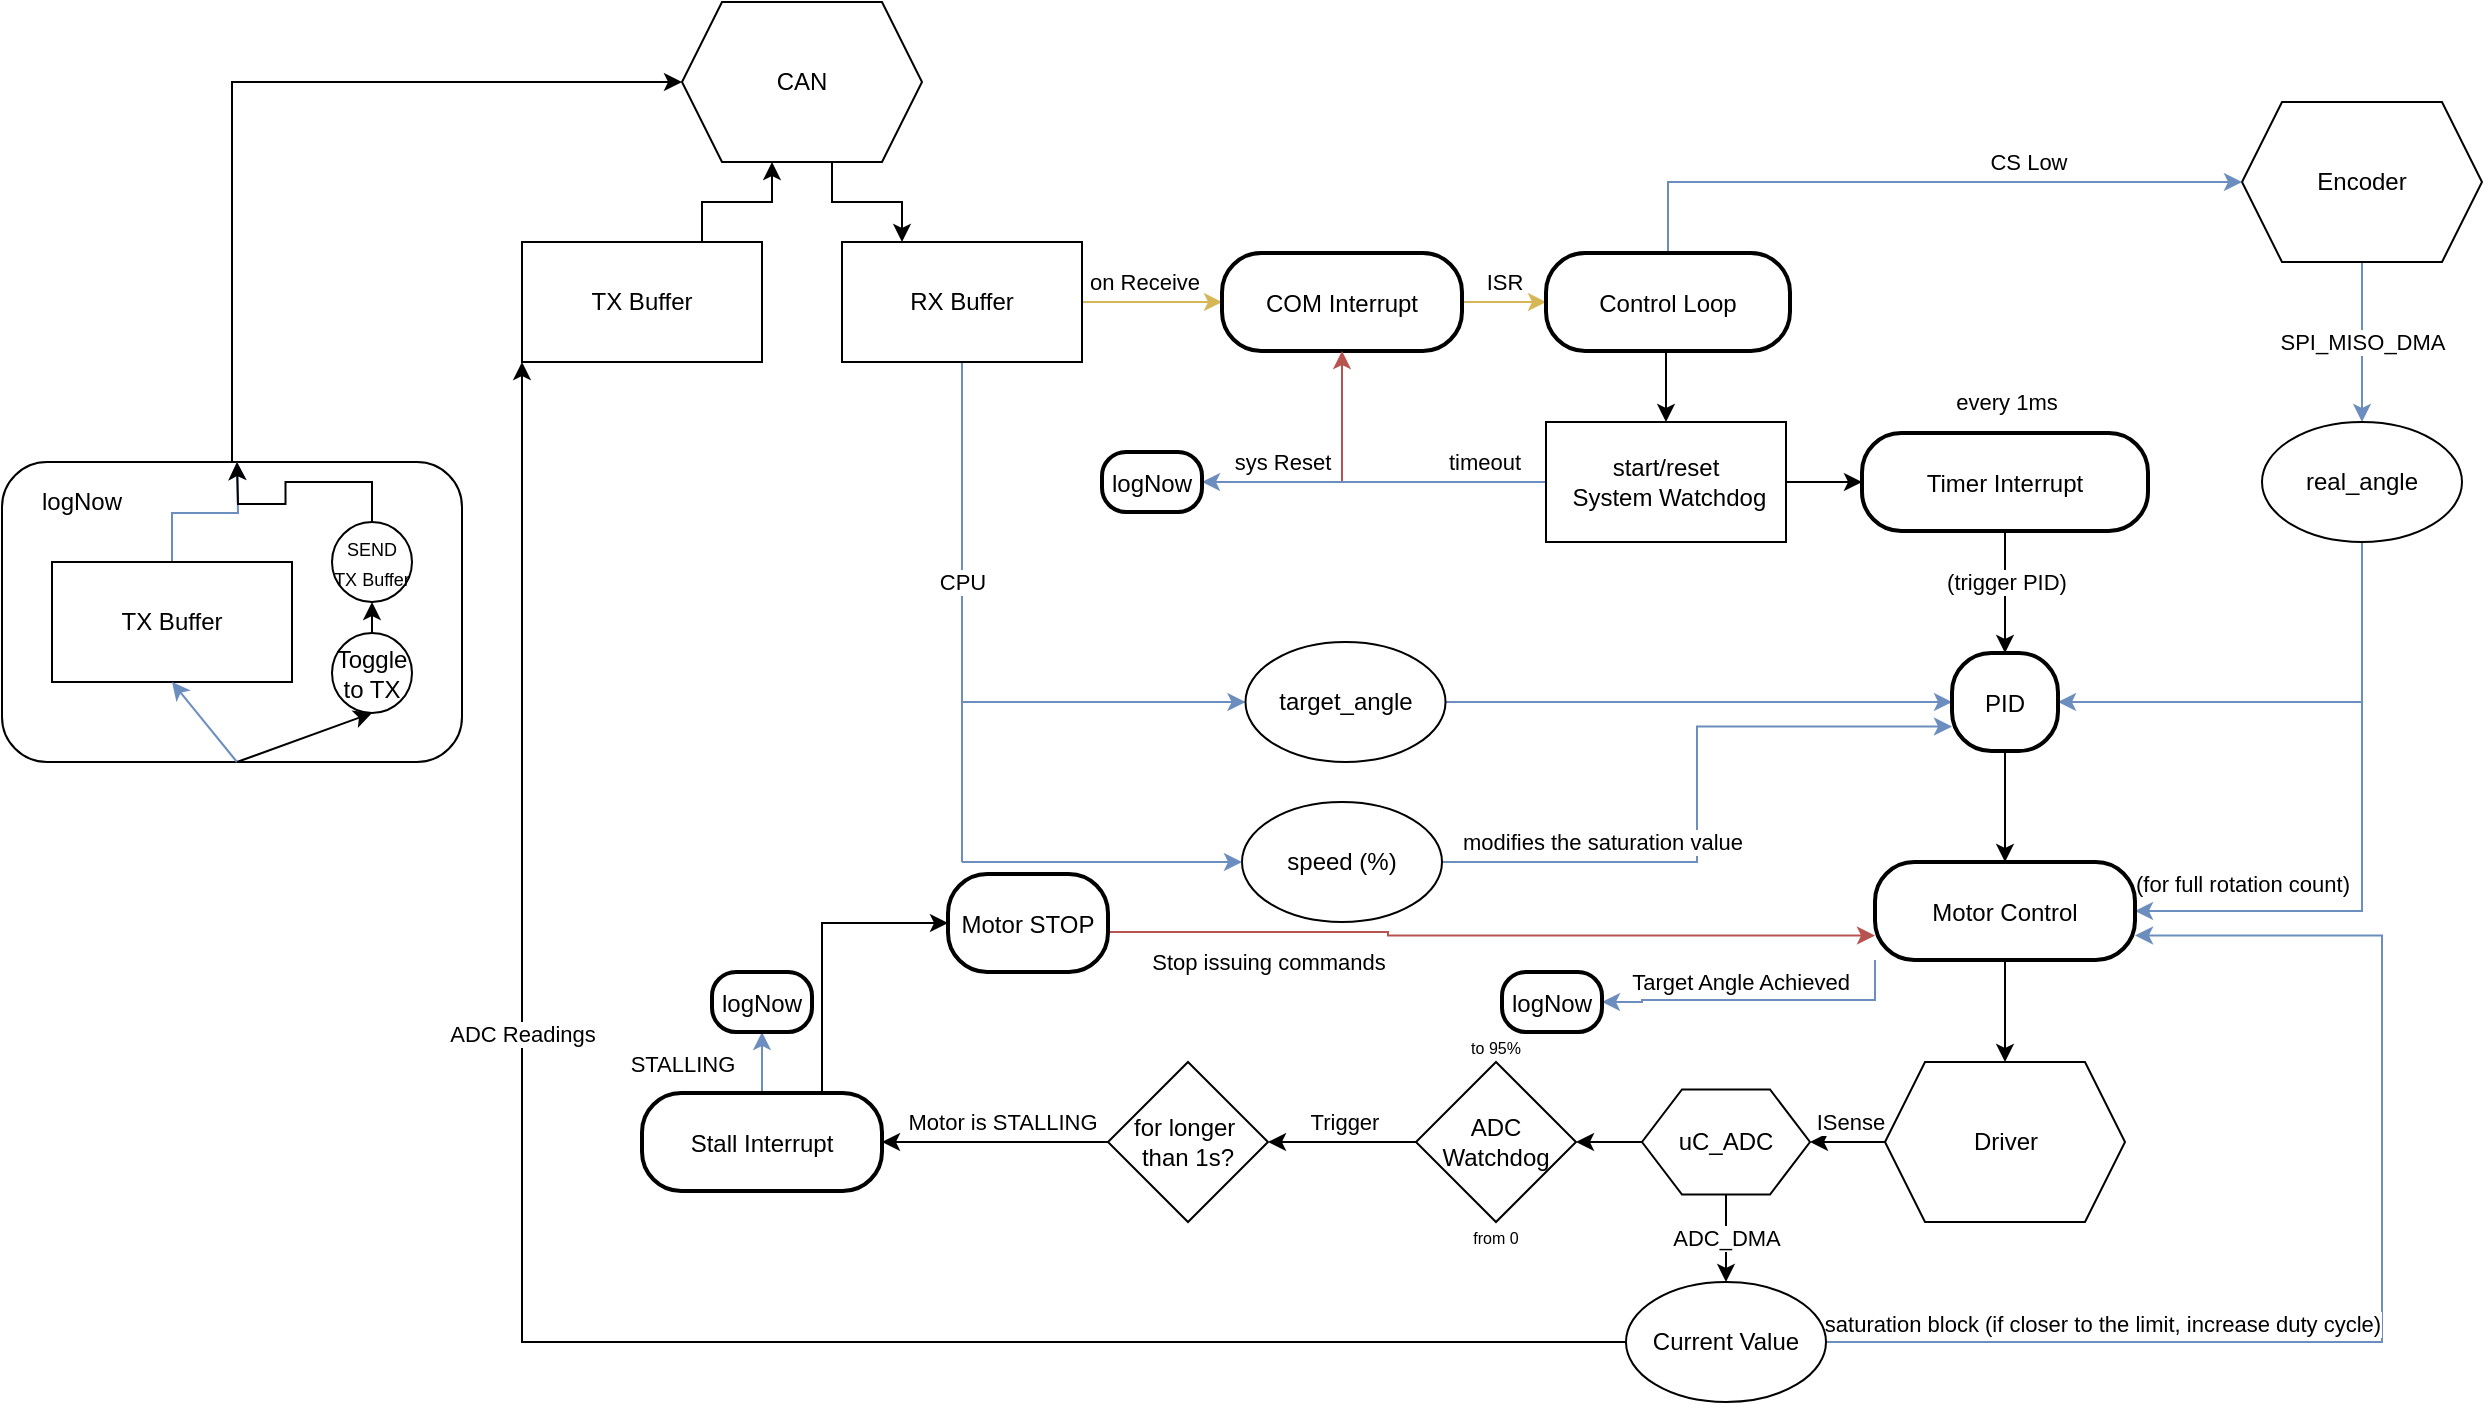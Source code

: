 <mxfile version="24.7.17">
  <diagram id="hVhmTeLb8NCvrEJ3iYDC" name="Page-1">
    <mxGraphModel dx="2284" dy="738" grid="1" gridSize="10" guides="1" tooltips="1" connect="1" arrows="1" fold="1" page="1" pageScale="1" pageWidth="850" pageHeight="1100" math="0" shadow="0">
      <root>
        <mxCell id="0" />
        <mxCell id="1" parent="0" />
        <mxCell id="q0ZNq1EkBqmtj4WkPAIY-66" value="uC_ADC" style="shape=hexagon;perimeter=hexagonPerimeter2;whiteSpace=wrap;html=1;fixedSize=1;" vertex="1" parent="1">
          <mxGeometry x="520" y="1023.75" width="84" height="52.5" as="geometry" />
        </mxCell>
        <mxCell id="q0ZNq1EkBqmtj4WkPAIY-135" style="edgeStyle=orthogonalEdgeStyle;rounded=0;orthogonalLoop=1;jettySize=auto;html=1;exitX=0.5;exitY=0;exitDx=0;exitDy=0;entryX=0;entryY=0.5;entryDx=0;entryDy=0;" edge="1" parent="1" source="q0ZNq1EkBqmtj4WkPAIY-132" target="q0ZNq1EkBqmtj4WkPAIY-7">
          <mxGeometry relative="1" as="geometry" />
        </mxCell>
        <mxCell id="q0ZNq1EkBqmtj4WkPAIY-132" value="" style="rounded=1;whiteSpace=wrap;html=1;" vertex="1" parent="1">
          <mxGeometry x="-300" y="710" width="230" height="150" as="geometry" />
        </mxCell>
        <mxCell id="q0ZNq1EkBqmtj4WkPAIY-16" style="edgeStyle=orthogonalEdgeStyle;rounded=0;orthogonalLoop=1;jettySize=auto;html=1;exitX=0.625;exitY=1;exitDx=0;exitDy=0;entryX=0.25;entryY=0;entryDx=0;entryDy=0;" edge="1" parent="1" source="q0ZNq1EkBqmtj4WkPAIY-7" target="q0ZNq1EkBqmtj4WkPAIY-10">
          <mxGeometry relative="1" as="geometry" />
        </mxCell>
        <mxCell id="q0ZNq1EkBqmtj4WkPAIY-7" value="CAN" style="shape=hexagon;perimeter=hexagonPerimeter2;whiteSpace=wrap;html=1;fixedSize=1;" vertex="1" parent="1">
          <mxGeometry x="40" y="480" width="120" height="80" as="geometry" />
        </mxCell>
        <mxCell id="q0ZNq1EkBqmtj4WkPAIY-28" style="edgeStyle=orthogonalEdgeStyle;rounded=0;orthogonalLoop=1;jettySize=auto;html=1;exitX=0.5;exitY=1;exitDx=0;exitDy=0;entryX=0.5;entryY=0;entryDx=0;entryDy=0;fillColor=#dae8fc;strokeColor=#6c8ebf;" edge="1" parent="1" source="q0ZNq1EkBqmtj4WkPAIY-8" target="q0ZNq1EkBqmtj4WkPAIY-27">
          <mxGeometry relative="1" as="geometry" />
        </mxCell>
        <mxCell id="q0ZNq1EkBqmtj4WkPAIY-29" value="SPI_MISO_DMA" style="edgeLabel;html=1;align=center;verticalAlign=middle;resizable=0;points=[];" vertex="1" connectable="0" parent="q0ZNq1EkBqmtj4WkPAIY-28">
          <mxGeometry x="-0.18" relative="1" as="geometry">
            <mxPoint y="7" as="offset" />
          </mxGeometry>
        </mxCell>
        <mxCell id="q0ZNq1EkBqmtj4WkPAIY-8" value="Encoder" style="shape=hexagon;perimeter=hexagonPerimeter2;whiteSpace=wrap;html=1;fixedSize=1;" vertex="1" parent="1">
          <mxGeometry x="820" y="530" width="120" height="80" as="geometry" />
        </mxCell>
        <mxCell id="q0ZNq1EkBqmtj4WkPAIY-61" style="edgeStyle=orthogonalEdgeStyle;rounded=0;orthogonalLoop=1;jettySize=auto;html=1;exitX=0;exitY=0.5;exitDx=0;exitDy=0;entryX=1;entryY=0.5;entryDx=0;entryDy=0;" edge="1" parent="1" source="q0ZNq1EkBqmtj4WkPAIY-9" target="q0ZNq1EkBqmtj4WkPAIY-66">
          <mxGeometry relative="1" as="geometry">
            <mxPoint x="600" y="1050" as="targetPoint" />
          </mxGeometry>
        </mxCell>
        <mxCell id="q0ZNq1EkBqmtj4WkPAIY-62" value="ISense" style="edgeLabel;html=1;align=center;verticalAlign=middle;resizable=0;points=[];" vertex="1" connectable="0" parent="q0ZNq1EkBqmtj4WkPAIY-61">
          <mxGeometry x="-0.053" y="-2" relative="1" as="geometry">
            <mxPoint y="-8" as="offset" />
          </mxGeometry>
        </mxCell>
        <mxCell id="q0ZNq1EkBqmtj4WkPAIY-9" value="Driver" style="shape=hexagon;perimeter=hexagonPerimeter2;whiteSpace=wrap;html=1;fixedSize=1;" vertex="1" parent="1">
          <mxGeometry x="641.5" y="1010" width="120" height="80" as="geometry" />
        </mxCell>
        <mxCell id="q0ZNq1EkBqmtj4WkPAIY-22" style="edgeStyle=orthogonalEdgeStyle;rounded=0;orthogonalLoop=1;jettySize=auto;html=1;exitX=1;exitY=0.5;exitDx=0;exitDy=0;entryX=0;entryY=0.5;entryDx=0;entryDy=0;fillColor=#fff2cc;strokeColor=#d6b656;" edge="1" parent="1" source="q0ZNq1EkBqmtj4WkPAIY-10" target="q0ZNq1EkBqmtj4WkPAIY-20">
          <mxGeometry relative="1" as="geometry" />
        </mxCell>
        <mxCell id="q0ZNq1EkBqmtj4WkPAIY-23" value="on Receive" style="edgeLabel;html=1;align=center;verticalAlign=middle;resizable=0;points=[];" vertex="1" connectable="0" parent="q0ZNq1EkBqmtj4WkPAIY-22">
          <mxGeometry x="-0.133" relative="1" as="geometry">
            <mxPoint y="-10" as="offset" />
          </mxGeometry>
        </mxCell>
        <mxCell id="q0ZNq1EkBqmtj4WkPAIY-33" style="edgeStyle=orthogonalEdgeStyle;rounded=0;orthogonalLoop=1;jettySize=auto;html=1;exitX=0.5;exitY=1;exitDx=0;exitDy=0;entryX=0;entryY=0.5;entryDx=0;entryDy=0;fillColor=#dae8fc;strokeColor=#6c8ebf;" edge="1" parent="1" source="q0ZNq1EkBqmtj4WkPAIY-10" target="q0ZNq1EkBqmtj4WkPAIY-32">
          <mxGeometry relative="1" as="geometry" />
        </mxCell>
        <mxCell id="q0ZNq1EkBqmtj4WkPAIY-34" value="CPU" style="edgeLabel;html=1;align=center;verticalAlign=middle;resizable=0;points=[];" vertex="1" connectable="0" parent="q0ZNq1EkBqmtj4WkPAIY-33">
          <mxGeometry x="0.032" y="1" relative="1" as="geometry">
            <mxPoint x="-1" y="-51" as="offset" />
          </mxGeometry>
        </mxCell>
        <mxCell id="q0ZNq1EkBqmtj4WkPAIY-10" value="RX Buffer" style="rounded=0;whiteSpace=wrap;html=1;" vertex="1" parent="1">
          <mxGeometry x="120" y="600" width="120" height="60" as="geometry" />
        </mxCell>
        <mxCell id="q0ZNq1EkBqmtj4WkPAIY-17" style="edgeStyle=orthogonalEdgeStyle;rounded=0;orthogonalLoop=1;jettySize=auto;html=1;exitX=0.75;exitY=0;exitDx=0;exitDy=0;entryX=0.375;entryY=1;entryDx=0;entryDy=0;" edge="1" parent="1" source="q0ZNq1EkBqmtj4WkPAIY-11" target="q0ZNq1EkBqmtj4WkPAIY-7">
          <mxGeometry relative="1" as="geometry" />
        </mxCell>
        <mxCell id="q0ZNq1EkBqmtj4WkPAIY-11" value="TX Buffer" style="rounded=0;whiteSpace=wrap;html=1;" vertex="1" parent="1">
          <mxGeometry x="-40" y="600" width="120" height="60" as="geometry" />
        </mxCell>
        <mxCell id="q0ZNq1EkBqmtj4WkPAIY-25" style="edgeStyle=orthogonalEdgeStyle;rounded=0;orthogonalLoop=1;jettySize=auto;html=1;exitX=1;exitY=0.5;exitDx=0;exitDy=0;entryX=0;entryY=0.5;entryDx=0;entryDy=0;fillColor=#fff2cc;strokeColor=#d6b656;" edge="1" parent="1" source="q0ZNq1EkBqmtj4WkPAIY-20" target="q0ZNq1EkBqmtj4WkPAIY-24">
          <mxGeometry relative="1" as="geometry" />
        </mxCell>
        <mxCell id="q0ZNq1EkBqmtj4WkPAIY-26" value="ISR" style="edgeLabel;html=1;align=center;verticalAlign=middle;resizable=0;points=[];" vertex="1" connectable="0" parent="q0ZNq1EkBqmtj4WkPAIY-25">
          <mxGeometry x="-0.009" y="2" relative="1" as="geometry">
            <mxPoint y="-8" as="offset" />
          </mxGeometry>
        </mxCell>
        <mxCell id="q0ZNq1EkBqmtj4WkPAIY-20" value="COM Interrupt" style="rounded=1;arcSize=40;strokeWidth=2" vertex="1" parent="1">
          <mxGeometry x="310" y="605.5" width="120" height="49" as="geometry" />
        </mxCell>
        <mxCell id="q0ZNq1EkBqmtj4WkPAIY-30" style="edgeStyle=orthogonalEdgeStyle;rounded=0;orthogonalLoop=1;jettySize=auto;html=1;exitX=0.5;exitY=0;exitDx=0;exitDy=0;entryX=0;entryY=0.5;entryDx=0;entryDy=0;fillColor=#dae8fc;strokeColor=#6c8ebf;" edge="1" parent="1" source="q0ZNq1EkBqmtj4WkPAIY-24" target="q0ZNq1EkBqmtj4WkPAIY-8">
          <mxGeometry relative="1" as="geometry" />
        </mxCell>
        <mxCell id="q0ZNq1EkBqmtj4WkPAIY-31" value="CS Low" style="edgeLabel;html=1;align=center;verticalAlign=middle;resizable=0;points=[];" vertex="1" connectable="0" parent="q0ZNq1EkBqmtj4WkPAIY-30">
          <mxGeometry x="0.31" y="-1" relative="1" as="geometry">
            <mxPoint x="4" y="-11" as="offset" />
          </mxGeometry>
        </mxCell>
        <mxCell id="q0ZNq1EkBqmtj4WkPAIY-39" style="edgeStyle=orthogonalEdgeStyle;rounded=0;orthogonalLoop=1;jettySize=auto;html=1;exitX=0.5;exitY=1;exitDx=0;exitDy=0;entryX=0.5;entryY=0;entryDx=0;entryDy=0;" edge="1" parent="1" source="q0ZNq1EkBqmtj4WkPAIY-24" target="q0ZNq1EkBqmtj4WkPAIY-38">
          <mxGeometry relative="1" as="geometry" />
        </mxCell>
        <mxCell id="q0ZNq1EkBqmtj4WkPAIY-24" value="Control Loop" style="rounded=1;arcSize=40;strokeWidth=2" vertex="1" parent="1">
          <mxGeometry x="472" y="605.5" width="122" height="49" as="geometry" />
        </mxCell>
        <mxCell id="q0ZNq1EkBqmtj4WkPAIY-47" style="edgeStyle=orthogonalEdgeStyle;rounded=0;orthogonalLoop=1;jettySize=auto;html=1;exitX=0.5;exitY=1;exitDx=0;exitDy=0;entryX=1;entryY=0.5;entryDx=0;entryDy=0;fillColor=#dae8fc;strokeColor=#6c8ebf;" edge="1" parent="1" source="q0ZNq1EkBqmtj4WkPAIY-27" target="q0ZNq1EkBqmtj4WkPAIY-35">
          <mxGeometry relative="1" as="geometry" />
        </mxCell>
        <mxCell id="q0ZNq1EkBqmtj4WkPAIY-97" style="edgeStyle=orthogonalEdgeStyle;rounded=0;orthogonalLoop=1;jettySize=auto;html=1;exitX=0.5;exitY=1;exitDx=0;exitDy=0;entryX=1;entryY=0.5;entryDx=0;entryDy=0;fillColor=#dae8fc;strokeColor=#6c8ebf;" edge="1" parent="1" source="q0ZNq1EkBqmtj4WkPAIY-27" target="q0ZNq1EkBqmtj4WkPAIY-53">
          <mxGeometry relative="1" as="geometry" />
        </mxCell>
        <mxCell id="q0ZNq1EkBqmtj4WkPAIY-98" value="(for full rotation count)" style="edgeLabel;html=1;align=center;verticalAlign=middle;resizable=0;points=[];" vertex="1" connectable="0" parent="q0ZNq1EkBqmtj4WkPAIY-97">
          <mxGeometry x="0.669" y="-2" relative="1" as="geometry">
            <mxPoint x="4" y="-12" as="offset" />
          </mxGeometry>
        </mxCell>
        <mxCell id="q0ZNq1EkBqmtj4WkPAIY-27" value="real_angle" style="ellipse;whiteSpace=wrap;html=1;" vertex="1" parent="1">
          <mxGeometry x="830" y="690" width="100" height="60" as="geometry" />
        </mxCell>
        <mxCell id="q0ZNq1EkBqmtj4WkPAIY-36" style="edgeStyle=orthogonalEdgeStyle;rounded=0;orthogonalLoop=1;jettySize=auto;html=1;exitX=1;exitY=0.5;exitDx=0;exitDy=0;entryX=0;entryY=0.5;entryDx=0;entryDy=0;fillColor=#dae8fc;strokeColor=#6c8ebf;" edge="1" parent="1" source="q0ZNq1EkBqmtj4WkPAIY-32" target="q0ZNq1EkBqmtj4WkPAIY-35">
          <mxGeometry relative="1" as="geometry" />
        </mxCell>
        <mxCell id="q0ZNq1EkBqmtj4WkPAIY-32" value="target_angle" style="ellipse;whiteSpace=wrap;html=1;" vertex="1" parent="1">
          <mxGeometry x="321.75" y="800" width="100" height="60" as="geometry" />
        </mxCell>
        <mxCell id="q0ZNq1EkBqmtj4WkPAIY-54" style="edgeStyle=orthogonalEdgeStyle;rounded=0;orthogonalLoop=1;jettySize=auto;html=1;exitX=0.5;exitY=1;exitDx=0;exitDy=0;entryX=0.5;entryY=0;entryDx=0;entryDy=0;" edge="1" parent="1" source="q0ZNq1EkBqmtj4WkPAIY-35" target="q0ZNq1EkBqmtj4WkPAIY-53">
          <mxGeometry relative="1" as="geometry" />
        </mxCell>
        <mxCell id="q0ZNq1EkBqmtj4WkPAIY-35" value="PID" style="rounded=1;arcSize=40;strokeWidth=2" vertex="1" parent="1">
          <mxGeometry x="675" y="805.5" width="53" height="49" as="geometry" />
        </mxCell>
        <mxCell id="q0ZNq1EkBqmtj4WkPAIY-48" style="edgeStyle=orthogonalEdgeStyle;rounded=0;orthogonalLoop=1;jettySize=auto;html=1;exitX=0.5;exitY=1;exitDx=0;exitDy=0;entryX=0.5;entryY=0;entryDx=0;entryDy=0;" edge="1" parent="1" source="q0ZNq1EkBqmtj4WkPAIY-37" target="q0ZNq1EkBqmtj4WkPAIY-35">
          <mxGeometry relative="1" as="geometry" />
        </mxCell>
        <mxCell id="q0ZNq1EkBqmtj4WkPAIY-49" value="(trigger PID)" style="edgeLabel;html=1;align=center;verticalAlign=middle;resizable=0;points=[];" vertex="1" connectable="0" parent="q0ZNq1EkBqmtj4WkPAIY-48">
          <mxGeometry x="-0.426" y="3" relative="1" as="geometry">
            <mxPoint x="-3" y="8" as="offset" />
          </mxGeometry>
        </mxCell>
        <mxCell id="q0ZNq1EkBqmtj4WkPAIY-37" value="Timer Interrupt" style="rounded=1;arcSize=40;strokeWidth=2" vertex="1" parent="1">
          <mxGeometry x="630" y="695.5" width="143" height="49" as="geometry" />
        </mxCell>
        <mxCell id="q0ZNq1EkBqmtj4WkPAIY-45" style="edgeStyle=orthogonalEdgeStyle;rounded=0;orthogonalLoop=1;jettySize=auto;html=1;exitX=1;exitY=0.5;exitDx=0;exitDy=0;entryX=0;entryY=0.5;entryDx=0;entryDy=0;" edge="1" parent="1" source="q0ZNq1EkBqmtj4WkPAIY-38" target="q0ZNq1EkBqmtj4WkPAIY-37">
          <mxGeometry relative="1" as="geometry" />
        </mxCell>
        <mxCell id="q0ZNq1EkBqmtj4WkPAIY-82" style="edgeStyle=orthogonalEdgeStyle;rounded=0;orthogonalLoop=1;jettySize=auto;html=1;exitX=0;exitY=0.5;exitDx=0;exitDy=0;entryX=0.5;entryY=1;entryDx=0;entryDy=0;fillColor=#f8cecc;strokeColor=#b85450;" edge="1" parent="1" source="q0ZNq1EkBqmtj4WkPAIY-38" target="q0ZNq1EkBqmtj4WkPAIY-20">
          <mxGeometry relative="1" as="geometry">
            <mxPoint x="430.0" y="720" as="targetPoint" />
          </mxGeometry>
        </mxCell>
        <mxCell id="q0ZNq1EkBqmtj4WkPAIY-83" value="timeout" style="edgeLabel;html=1;align=center;verticalAlign=middle;resizable=0;points=[];" vertex="1" connectable="0" parent="q0ZNq1EkBqmtj4WkPAIY-82">
          <mxGeometry x="0.143" relative="1" as="geometry">
            <mxPoint x="64" y="-10" as="offset" />
          </mxGeometry>
        </mxCell>
        <mxCell id="q0ZNq1EkBqmtj4WkPAIY-129" style="edgeStyle=orthogonalEdgeStyle;rounded=0;orthogonalLoop=1;jettySize=auto;html=1;exitX=0;exitY=0.5;exitDx=0;exitDy=0;entryX=1;entryY=0.5;entryDx=0;entryDy=0;fillColor=#dae8fc;strokeColor=#6c8ebf;" edge="1" parent="1" source="q0ZNq1EkBqmtj4WkPAIY-38" target="q0ZNq1EkBqmtj4WkPAIY-128">
          <mxGeometry relative="1" as="geometry" />
        </mxCell>
        <mxCell id="q0ZNq1EkBqmtj4WkPAIY-130" value="sys Reset" style="edgeLabel;html=1;align=center;verticalAlign=middle;resizable=0;points=[];" vertex="1" connectable="0" parent="q0ZNq1EkBqmtj4WkPAIY-129">
          <mxGeometry x="0.626" y="1" relative="1" as="geometry">
            <mxPoint x="8" y="-11" as="offset" />
          </mxGeometry>
        </mxCell>
        <mxCell id="q0ZNq1EkBqmtj4WkPAIY-38" value="start/reset&lt;br&gt;&amp;nbsp;System Watchdog" style="rounded=0;whiteSpace=wrap;html=1;" vertex="1" parent="1">
          <mxGeometry x="472" y="690" width="120" height="60" as="geometry" />
        </mxCell>
        <mxCell id="q0ZNq1EkBqmtj4WkPAIY-44" style="edgeStyle=orthogonalEdgeStyle;rounded=0;orthogonalLoop=1;jettySize=auto;html=1;exitX=1;exitY=0.5;exitDx=0;exitDy=0;entryX=0;entryY=0.75;entryDx=0;entryDy=0;fillColor=#dae8fc;strokeColor=#6c8ebf;" edge="1" parent="1" source="q0ZNq1EkBqmtj4WkPAIY-41" target="q0ZNq1EkBqmtj4WkPAIY-35">
          <mxGeometry relative="1" as="geometry" />
        </mxCell>
        <mxCell id="q0ZNq1EkBqmtj4WkPAIY-105" value="modifies the saturation value" style="edgeLabel;html=1;align=center;verticalAlign=middle;resizable=0;points=[];" vertex="1" connectable="0" parent="q0ZNq1EkBqmtj4WkPAIY-44">
          <mxGeometry x="-0.671" relative="1" as="geometry">
            <mxPoint x="27" y="-10" as="offset" />
          </mxGeometry>
        </mxCell>
        <mxCell id="q0ZNq1EkBqmtj4WkPAIY-41" value="speed (%)" style="ellipse;whiteSpace=wrap;html=1;" vertex="1" parent="1">
          <mxGeometry x="320" y="880" width="100" height="60" as="geometry" />
        </mxCell>
        <mxCell id="q0ZNq1EkBqmtj4WkPAIY-42" value="" style="endArrow=none;html=1;rounded=0;fillColor=#dae8fc;strokeColor=#6c8ebf;" edge="1" parent="1">
          <mxGeometry width="50" height="50" relative="1" as="geometry">
            <mxPoint x="180" y="910" as="sourcePoint" />
            <mxPoint x="180" y="830" as="targetPoint" />
          </mxGeometry>
        </mxCell>
        <mxCell id="q0ZNq1EkBqmtj4WkPAIY-43" value="" style="endArrow=classic;html=1;rounded=0;entryX=0;entryY=0.5;entryDx=0;entryDy=0;fillColor=#dae8fc;strokeColor=#6c8ebf;" edge="1" parent="1" target="q0ZNq1EkBqmtj4WkPAIY-41">
          <mxGeometry width="50" height="50" relative="1" as="geometry">
            <mxPoint x="180" y="910" as="sourcePoint" />
            <mxPoint x="270" y="930" as="targetPoint" />
          </mxGeometry>
        </mxCell>
        <mxCell id="q0ZNq1EkBqmtj4WkPAIY-46" value="every 1ms" style="edgeLabel;html=1;align=center;verticalAlign=middle;resizable=0;points=[];" vertex="1" connectable="0" parent="1">
          <mxGeometry x="701.5" y="680" as="geometry" />
        </mxCell>
        <mxCell id="q0ZNq1EkBqmtj4WkPAIY-55" style="edgeStyle=orthogonalEdgeStyle;rounded=0;orthogonalLoop=1;jettySize=auto;html=1;exitX=0.5;exitY=1;exitDx=0;exitDy=0;entryX=0.5;entryY=0;entryDx=0;entryDy=0;" edge="1" parent="1" source="q0ZNq1EkBqmtj4WkPAIY-53" target="q0ZNq1EkBqmtj4WkPAIY-9">
          <mxGeometry relative="1" as="geometry" />
        </mxCell>
        <mxCell id="q0ZNq1EkBqmtj4WkPAIY-99" style="edgeStyle=orthogonalEdgeStyle;rounded=0;orthogonalLoop=1;jettySize=auto;html=1;exitX=0;exitY=1;exitDx=0;exitDy=0;fillColor=#dae8fc;strokeColor=#6c8ebf;entryX=1;entryY=0.5;entryDx=0;entryDy=0;" edge="1" parent="1" source="q0ZNq1EkBqmtj4WkPAIY-53" target="q0ZNq1EkBqmtj4WkPAIY-122">
          <mxGeometry relative="1" as="geometry">
            <mxPoint x="260" y="980" as="targetPoint" />
            <Array as="points">
              <mxPoint x="637" y="979" />
              <mxPoint x="520" y="979" />
              <mxPoint x="520" y="980" />
            </Array>
          </mxGeometry>
        </mxCell>
        <mxCell id="q0ZNq1EkBqmtj4WkPAIY-100" value="Target Angle Achieved" style="edgeLabel;html=1;align=center;verticalAlign=middle;resizable=0;points=[];" vertex="1" connectable="0" parent="q0ZNq1EkBqmtj4WkPAIY-99">
          <mxGeometry x="-0.347" y="-2" relative="1" as="geometry">
            <mxPoint x="-36" y="-7" as="offset" />
          </mxGeometry>
        </mxCell>
        <mxCell id="q0ZNq1EkBqmtj4WkPAIY-53" value="Motor Control" style="rounded=1;arcSize=40;strokeWidth=2" vertex="1" parent="1">
          <mxGeometry x="636.5" y="910" width="130" height="49" as="geometry" />
        </mxCell>
        <mxCell id="q0ZNq1EkBqmtj4WkPAIY-64" style="edgeStyle=orthogonalEdgeStyle;rounded=0;orthogonalLoop=1;jettySize=auto;html=1;exitX=0;exitY=0.5;exitDx=0;exitDy=0;entryX=1;entryY=0.5;entryDx=0;entryDy=0;" edge="1" parent="1" source="q0ZNq1EkBqmtj4WkPAIY-56" target="q0ZNq1EkBqmtj4WkPAIY-63">
          <mxGeometry relative="1" as="geometry" />
        </mxCell>
        <mxCell id="q0ZNq1EkBqmtj4WkPAIY-65" value="Trigger" style="edgeLabel;html=1;align=center;verticalAlign=middle;resizable=0;points=[];" vertex="1" connectable="0" parent="q0ZNq1EkBqmtj4WkPAIY-64">
          <mxGeometry x="-0.026" y="2" relative="1" as="geometry">
            <mxPoint y="-12" as="offset" />
          </mxGeometry>
        </mxCell>
        <mxCell id="q0ZNq1EkBqmtj4WkPAIY-56" value="&lt;div&gt;ADC Watchdog&lt;/div&gt;" style="rhombus;whiteSpace=wrap;html=1;" vertex="1" parent="1">
          <mxGeometry x="407" y="1010" width="80" height="80" as="geometry" />
        </mxCell>
        <mxCell id="q0ZNq1EkBqmtj4WkPAIY-59" value="from 0" style="text;html=1;align=center;verticalAlign=middle;whiteSpace=wrap;rounded=0;fontSize=8;" vertex="1" parent="1">
          <mxGeometry x="432" y="1090" width="30" height="15" as="geometry" />
        </mxCell>
        <mxCell id="q0ZNq1EkBqmtj4WkPAIY-60" value="to 95%" style="text;html=1;align=center;verticalAlign=middle;whiteSpace=wrap;rounded=0;fontSize=8;" vertex="1" parent="1">
          <mxGeometry x="432" y="995" width="30" height="15" as="geometry" />
        </mxCell>
        <mxCell id="q0ZNq1EkBqmtj4WkPAIY-74" style="edgeStyle=orthogonalEdgeStyle;rounded=0;orthogonalLoop=1;jettySize=auto;html=1;exitX=0;exitY=0.5;exitDx=0;exitDy=0;" edge="1" parent="1" source="q0ZNq1EkBqmtj4WkPAIY-63" target="q0ZNq1EkBqmtj4WkPAIY-73">
          <mxGeometry relative="1" as="geometry" />
        </mxCell>
        <mxCell id="q0ZNq1EkBqmtj4WkPAIY-106" value="Motor is STALLING" style="edgeLabel;html=1;align=center;verticalAlign=middle;resizable=0;points=[];" vertex="1" connectable="0" parent="q0ZNq1EkBqmtj4WkPAIY-74">
          <mxGeometry x="-0.307" y="1" relative="1" as="geometry">
            <mxPoint x="-14" y="-11" as="offset" />
          </mxGeometry>
        </mxCell>
        <mxCell id="q0ZNq1EkBqmtj4WkPAIY-63" value="for longer&amp;nbsp; than 1s?" style="rhombus;whiteSpace=wrap;html=1;" vertex="1" parent="1">
          <mxGeometry x="253" y="1010" width="80" height="80" as="geometry" />
        </mxCell>
        <mxCell id="q0ZNq1EkBqmtj4WkPAIY-67" style="edgeStyle=orthogonalEdgeStyle;rounded=0;orthogonalLoop=1;jettySize=auto;html=1;exitX=0;exitY=0.5;exitDx=0;exitDy=0;entryX=1;entryY=0.5;entryDx=0;entryDy=0;" edge="1" parent="1" source="q0ZNq1EkBqmtj4WkPAIY-66" target="q0ZNq1EkBqmtj4WkPAIY-56">
          <mxGeometry relative="1" as="geometry" />
        </mxCell>
        <mxCell id="q0ZNq1EkBqmtj4WkPAIY-70" style="edgeStyle=orthogonalEdgeStyle;rounded=0;orthogonalLoop=1;jettySize=auto;html=1;exitX=0.5;exitY=1;exitDx=0;exitDy=0;entryX=0.5;entryY=0;entryDx=0;entryDy=0;" edge="1" parent="1" source="q0ZNq1EkBqmtj4WkPAIY-66" target="q0ZNq1EkBqmtj4WkPAIY-69">
          <mxGeometry relative="1" as="geometry" />
        </mxCell>
        <mxCell id="q0ZNq1EkBqmtj4WkPAIY-71" value="ADC_DMA" style="edgeLabel;html=1;align=center;verticalAlign=middle;resizable=0;points=[];" vertex="1" connectable="0" parent="q0ZNq1EkBqmtj4WkPAIY-70">
          <mxGeometry x="-0.408" relative="1" as="geometry">
            <mxPoint y="8" as="offset" />
          </mxGeometry>
        </mxCell>
        <mxCell id="q0ZNq1EkBqmtj4WkPAIY-72" style="edgeStyle=orthogonalEdgeStyle;rounded=0;orthogonalLoop=1;jettySize=auto;html=1;exitX=0;exitY=0.5;exitDx=0;exitDy=0;entryX=0;entryY=1;entryDx=0;entryDy=0;" edge="1" parent="1" source="q0ZNq1EkBqmtj4WkPAIY-69" target="q0ZNq1EkBqmtj4WkPAIY-11">
          <mxGeometry relative="1" as="geometry">
            <Array as="points">
              <mxPoint x="-40" y="1150" />
            </Array>
          </mxGeometry>
        </mxCell>
        <mxCell id="q0ZNq1EkBqmtj4WkPAIY-131" value="ADC Readings" style="edgeLabel;html=1;align=center;verticalAlign=middle;resizable=0;points=[];" vertex="1" connectable="0" parent="q0ZNq1EkBqmtj4WkPAIY-72">
          <mxGeometry x="0.61" y="-2" relative="1" as="geometry">
            <mxPoint x="-2" y="133" as="offset" />
          </mxGeometry>
        </mxCell>
        <mxCell id="q0ZNq1EkBqmtj4WkPAIY-133" style="edgeStyle=orthogonalEdgeStyle;rounded=0;orthogonalLoop=1;jettySize=auto;html=1;exitX=1;exitY=0.5;exitDx=0;exitDy=0;entryX=1;entryY=0.75;entryDx=0;entryDy=0;fillColor=#dae8fc;strokeColor=#6c8ebf;" edge="1" parent="1" source="q0ZNq1EkBqmtj4WkPAIY-69" target="q0ZNq1EkBqmtj4WkPAIY-53">
          <mxGeometry relative="1" as="geometry">
            <Array as="points">
              <mxPoint x="890" y="1150" />
              <mxPoint x="890" y="947" />
            </Array>
          </mxGeometry>
        </mxCell>
        <mxCell id="q0ZNq1EkBqmtj4WkPAIY-134" value="saturation block (if closer to the limit, increase duty cycle)" style="edgeLabel;html=1;align=center;verticalAlign=middle;resizable=0;points=[];" vertex="1" connectable="0" parent="q0ZNq1EkBqmtj4WkPAIY-133">
          <mxGeometry x="0.115" y="1" relative="1" as="geometry">
            <mxPoint x="-139" y="50" as="offset" />
          </mxGeometry>
        </mxCell>
        <mxCell id="q0ZNq1EkBqmtj4WkPAIY-69" value="Current Value" style="ellipse;whiteSpace=wrap;html=1;" vertex="1" parent="1">
          <mxGeometry x="512" y="1120" width="100" height="60" as="geometry" />
        </mxCell>
        <mxCell id="q0ZNq1EkBqmtj4WkPAIY-124" style="edgeStyle=orthogonalEdgeStyle;rounded=0;orthogonalLoop=1;jettySize=auto;html=1;exitX=0.5;exitY=0;exitDx=0;exitDy=0;entryX=0.5;entryY=1;entryDx=0;entryDy=0;fillColor=#dae8fc;strokeColor=#6c8ebf;" edge="1" parent="1" source="q0ZNq1EkBqmtj4WkPAIY-73" target="q0ZNq1EkBqmtj4WkPAIY-123">
          <mxGeometry relative="1" as="geometry" />
        </mxCell>
        <mxCell id="q0ZNq1EkBqmtj4WkPAIY-126" value="STALLING" style="edgeLabel;html=1;align=center;verticalAlign=middle;resizable=0;points=[];" vertex="1" connectable="0" parent="q0ZNq1EkBqmtj4WkPAIY-124">
          <mxGeometry x="-0.396" relative="1" as="geometry">
            <mxPoint x="-40" y="-6" as="offset" />
          </mxGeometry>
        </mxCell>
        <mxCell id="q0ZNq1EkBqmtj4WkPAIY-125" style="edgeStyle=orthogonalEdgeStyle;rounded=0;orthogonalLoop=1;jettySize=auto;html=1;exitX=0.75;exitY=0;exitDx=0;exitDy=0;entryX=0;entryY=0.5;entryDx=0;entryDy=0;" edge="1" parent="1" source="q0ZNq1EkBqmtj4WkPAIY-73" target="q0ZNq1EkBqmtj4WkPAIY-101">
          <mxGeometry relative="1" as="geometry" />
        </mxCell>
        <mxCell id="q0ZNq1EkBqmtj4WkPAIY-73" value="Stall Interrupt" style="rounded=1;arcSize=40;strokeWidth=2" vertex="1" parent="1">
          <mxGeometry x="20" y="1025.5" width="120" height="49" as="geometry" />
        </mxCell>
        <mxCell id="q0ZNq1EkBqmtj4WkPAIY-90" style="edgeStyle=orthogonalEdgeStyle;rounded=0;orthogonalLoop=1;jettySize=auto;html=1;exitX=0.5;exitY=0;exitDx=0;exitDy=0;entryX=0.5;entryY=1;entryDx=0;entryDy=0;" edge="1" parent="1" target="q0ZNq1EkBqmtj4WkPAIY-89">
          <mxGeometry relative="1" as="geometry">
            <mxPoint x="100.0" y="675.5" as="sourcePoint" />
          </mxGeometry>
        </mxCell>
        <mxCell id="q0ZNq1EkBqmtj4WkPAIY-103" style="edgeStyle=orthogonalEdgeStyle;rounded=0;orthogonalLoop=1;jettySize=auto;html=1;exitX=1;exitY=0.5;exitDx=0;exitDy=0;entryX=0;entryY=0.75;entryDx=0;entryDy=0;fillColor=#f8cecc;strokeColor=#b85450;" edge="1" parent="1" source="q0ZNq1EkBqmtj4WkPAIY-101" target="q0ZNq1EkBqmtj4WkPAIY-53">
          <mxGeometry relative="1" as="geometry">
            <Array as="points">
              <mxPoint x="240" y="945" />
              <mxPoint x="393" y="945" />
              <mxPoint x="393" y="947" />
            </Array>
          </mxGeometry>
        </mxCell>
        <mxCell id="q0ZNq1EkBqmtj4WkPAIY-104" value="Stop issuing commands" style="edgeLabel;html=1;align=center;verticalAlign=middle;resizable=0;points=[];" vertex="1" connectable="0" parent="q0ZNq1EkBqmtj4WkPAIY-103">
          <mxGeometry x="-0.608" y="1" relative="1" as="geometry">
            <mxPoint x="29" y="16" as="offset" />
          </mxGeometry>
        </mxCell>
        <mxCell id="q0ZNq1EkBqmtj4WkPAIY-101" value="Motor STOP" style="rounded=1;arcSize=40;strokeWidth=2" vertex="1" parent="1">
          <mxGeometry x="173" y="916" width="80" height="49" as="geometry" />
        </mxCell>
        <mxCell id="q0ZNq1EkBqmtj4WkPAIY-118" style="edgeStyle=orthogonalEdgeStyle;rounded=0;orthogonalLoop=1;jettySize=auto;html=1;exitX=0.5;exitY=0;exitDx=0;exitDy=0;entryX=0.5;entryY=1;entryDx=0;entryDy=0;" edge="1" parent="1" source="q0ZNq1EkBqmtj4WkPAIY-109" target="q0ZNq1EkBqmtj4WkPAIY-110">
          <mxGeometry relative="1" as="geometry" />
        </mxCell>
        <mxCell id="q0ZNq1EkBqmtj4WkPAIY-109" value="Toggle to TX" style="ellipse;whiteSpace=wrap;html=1;aspect=fixed;" vertex="1" parent="1">
          <mxGeometry x="-135" y="795.5" width="40" height="40" as="geometry" />
        </mxCell>
        <mxCell id="q0ZNq1EkBqmtj4WkPAIY-110" value="&lt;font style=&quot;font-size: 9px;&quot;&gt;SEND TX Buffer&lt;/font&gt;" style="ellipse;whiteSpace=wrap;html=1;aspect=fixed;" vertex="1" parent="1">
          <mxGeometry x="-135" y="740" width="40" height="40" as="geometry" />
        </mxCell>
        <mxCell id="q0ZNq1EkBqmtj4WkPAIY-120" style="edgeStyle=orthogonalEdgeStyle;rounded=0;orthogonalLoop=1;jettySize=auto;html=1;exitX=0.5;exitY=0;exitDx=0;exitDy=0;fillColor=#dae8fc;strokeColor=#6c8ebf;arcSize=15;" edge="1" parent="1" source="q0ZNq1EkBqmtj4WkPAIY-113">
          <mxGeometry relative="1" as="geometry">
            <mxPoint x="-182.5" y="710" as="targetPoint" />
          </mxGeometry>
        </mxCell>
        <mxCell id="q0ZNq1EkBqmtj4WkPAIY-113" value="TX Buffer" style="rounded=0;whiteSpace=wrap;html=1;" vertex="1" parent="1">
          <mxGeometry x="-275" y="760" width="120" height="60" as="geometry" />
        </mxCell>
        <mxCell id="q0ZNq1EkBqmtj4WkPAIY-116" value="" style="endArrow=classic;html=1;rounded=0;entryX=0.5;entryY=1;entryDx=0;entryDy=0;exitX=0.5;exitY=1;exitDx=0;exitDy=0;fillColor=#dae8fc;strokeColor=#6c8ebf;arcSize=15;" edge="1" parent="1" target="q0ZNq1EkBqmtj4WkPAIY-113">
          <mxGeometry width="50" height="50" relative="1" as="geometry">
            <mxPoint x="-182.5" y="860" as="sourcePoint" />
            <mxPoint x="-155" y="840" as="targetPoint" />
          </mxGeometry>
        </mxCell>
        <mxCell id="q0ZNq1EkBqmtj4WkPAIY-117" value="" style="endArrow=classic;html=1;rounded=0;entryX=0.5;entryY=1;entryDx=0;entryDy=0;exitX=0.5;exitY=1;exitDx=0;exitDy=0;fillColor=#f8cecc;strokeColor=#000000;arcSize=15;" edge="1" parent="1" target="q0ZNq1EkBqmtj4WkPAIY-109">
          <mxGeometry width="50" height="50" relative="1" as="geometry">
            <mxPoint x="-182.5" y="860" as="sourcePoint" />
            <mxPoint x="-95" y="880" as="targetPoint" />
          </mxGeometry>
        </mxCell>
        <mxCell id="q0ZNq1EkBqmtj4WkPAIY-119" style="edgeStyle=orthogonalEdgeStyle;rounded=0;orthogonalLoop=1;jettySize=auto;html=1;exitX=0.5;exitY=0;exitDx=0;exitDy=0;entryX=0.5;entryY=0;entryDx=0;entryDy=0;arcSize=15;" edge="1" parent="1" source="q0ZNq1EkBqmtj4WkPAIY-110">
          <mxGeometry relative="1" as="geometry">
            <mxPoint x="-182.5" y="710" as="targetPoint" />
          </mxGeometry>
        </mxCell>
        <mxCell id="q0ZNq1EkBqmtj4WkPAIY-121" value="logNow" style="text;html=1;align=center;verticalAlign=middle;whiteSpace=wrap;rounded=0;" vertex="1" parent="1">
          <mxGeometry x="-290" y="714.5" width="60" height="30" as="geometry" />
        </mxCell>
        <mxCell id="q0ZNq1EkBqmtj4WkPAIY-122" value="logNow" style="rounded=1;arcSize=40;strokeWidth=2" vertex="1" parent="1">
          <mxGeometry x="450" y="965" width="50" height="30" as="geometry" />
        </mxCell>
        <mxCell id="q0ZNq1EkBqmtj4WkPAIY-123" value="logNow" style="rounded=1;arcSize=40;strokeWidth=2" vertex="1" parent="1">
          <mxGeometry x="55" y="965" width="50" height="30" as="geometry" />
        </mxCell>
        <mxCell id="q0ZNq1EkBqmtj4WkPAIY-128" value="logNow" style="rounded=1;arcSize=40;strokeWidth=2" vertex="1" parent="1">
          <mxGeometry x="250" y="705" width="50" height="30" as="geometry" />
        </mxCell>
      </root>
    </mxGraphModel>
  </diagram>
</mxfile>

